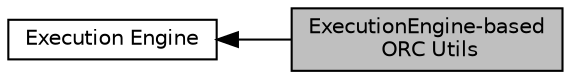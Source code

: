digraph "ExecutionEngine-based ORC Utils"
{
  bgcolor="transparent";
  edge [fontname="Helvetica",fontsize="10",labelfontname="Helvetica",labelfontsize="10"];
  node [fontname="Helvetica",fontsize="10",shape=box];
  rankdir=LR;
  Node2 [label="Execution Engine",height=0.2,width=0.4,color="black",URL="$group__LLVMCExecutionEngine.html",tooltip=" "];
  Node1 [label="ExecutionEngine-based\l ORC Utils",height=0.2,width=0.4,color="black", fillcolor="grey75", style="filled", fontcolor="black",tooltip=" "];
  Node2->Node1 [shape=plaintext, dir="back", style="solid"];
}
